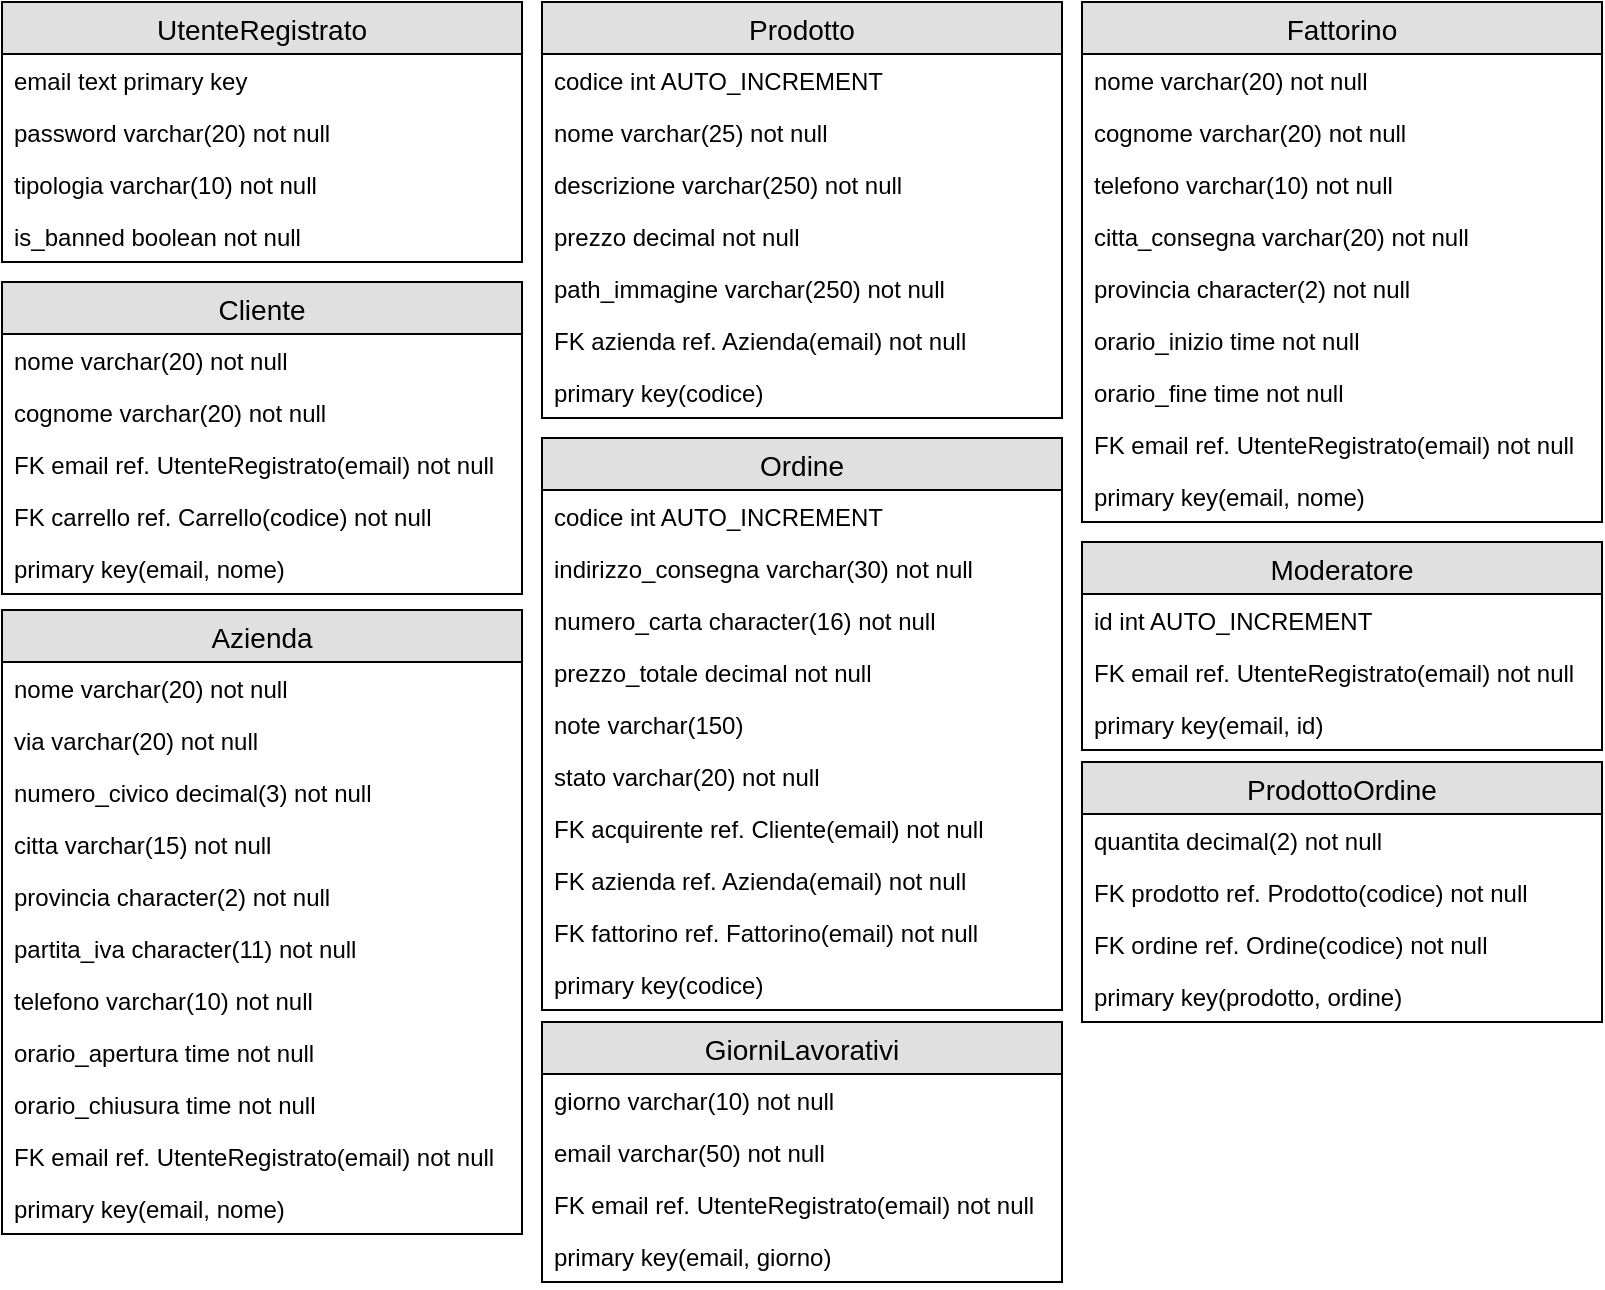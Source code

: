 <mxfile version="12.3.7" type="device" pages="1"><diagram id="85LuzKL_c4HbYvfZT2sP" name="Pagina-1"><mxGraphModel dx="1939" dy="979" grid="1" gridSize="10" guides="1" tooltips="1" connect="1" arrows="1" fold="1" page="1" pageScale="1" pageWidth="827" pageHeight="1169" math="0" shadow="0"><root><mxCell id="0"/><mxCell id="1" parent="0"/><mxCell id="py9edLyc-tWd0My7EIt6-1" value="UtenteRegistrato" style="swimlane;fontStyle=0;childLayout=stackLayout;horizontal=1;startSize=26;fillColor=#e0e0e0;horizontalStack=0;resizeParent=1;resizeParentMax=0;resizeLast=0;collapsible=1;marginBottom=0;swimlaneFillColor=#ffffff;align=center;fontSize=14;" parent="1" vertex="1"><mxGeometry x="40" y="40" width="260" height="130" as="geometry"/></mxCell><mxCell id="py9edLyc-tWd0My7EIt6-2" value="email text primary key" style="text;strokeColor=none;fillColor=none;spacingLeft=4;spacingRight=4;overflow=hidden;rotatable=0;points=[[0,0.5],[1,0.5]];portConstraint=eastwest;fontSize=12;" parent="py9edLyc-tWd0My7EIt6-1" vertex="1"><mxGeometry y="26" width="260" height="26" as="geometry"/></mxCell><mxCell id="py9edLyc-tWd0My7EIt6-3" value="password varchar(20) not null" style="text;strokeColor=none;fillColor=none;spacingLeft=4;spacingRight=4;overflow=hidden;rotatable=0;points=[[0,0.5],[1,0.5]];portConstraint=eastwest;fontSize=12;" parent="py9edLyc-tWd0My7EIt6-1" vertex="1"><mxGeometry y="52" width="260" height="26" as="geometry"/></mxCell><mxCell id="py9edLyc-tWd0My7EIt6-4" value="tipologia varchar(10) not null" style="text;strokeColor=none;fillColor=none;spacingLeft=4;spacingRight=4;overflow=hidden;rotatable=0;points=[[0,0.5],[1,0.5]];portConstraint=eastwest;fontSize=12;" parent="py9edLyc-tWd0My7EIt6-1" vertex="1"><mxGeometry y="78" width="260" height="26" as="geometry"/></mxCell><mxCell id="plscKms_ZSGpTgCb4Nuk-16" value="is_banned boolean not null" style="text;strokeColor=none;fillColor=none;spacingLeft=4;spacingRight=4;overflow=hidden;rotatable=0;points=[[0,0.5],[1,0.5]];portConstraint=eastwest;fontSize=12;" parent="py9edLyc-tWd0My7EIt6-1" vertex="1"><mxGeometry y="104" width="260" height="26" as="geometry"/></mxCell><mxCell id="plscKms_ZSGpTgCb4Nuk-6" value="Cliente" style="swimlane;fontStyle=0;childLayout=stackLayout;horizontal=1;startSize=26;fillColor=#e0e0e0;horizontalStack=0;resizeParent=1;resizeParentMax=0;resizeLast=0;collapsible=1;marginBottom=0;swimlaneFillColor=#ffffff;align=center;fontSize=14;" parent="1" vertex="1"><mxGeometry x="40" y="180" width="260" height="156" as="geometry"/></mxCell><mxCell id="plscKms_ZSGpTgCb4Nuk-8" value="nome varchar(20) not null" style="text;strokeColor=none;fillColor=none;spacingLeft=4;spacingRight=4;overflow=hidden;rotatable=0;points=[[0,0.5],[1,0.5]];portConstraint=eastwest;fontSize=12;" parent="plscKms_ZSGpTgCb4Nuk-6" vertex="1"><mxGeometry y="26" width="260" height="26" as="geometry"/></mxCell><mxCell id="plscKms_ZSGpTgCb4Nuk-9" value="cognome varchar(20) not null" style="text;strokeColor=none;fillColor=none;spacingLeft=4;spacingRight=4;overflow=hidden;rotatable=0;points=[[0,0.5],[1,0.5]];portConstraint=eastwest;fontSize=12;" parent="plscKms_ZSGpTgCb4Nuk-6" vertex="1"><mxGeometry y="52" width="260" height="26" as="geometry"/></mxCell><mxCell id="plscKms_ZSGpTgCb4Nuk-19" value="FK email ref. UtenteRegistrato(email) not null" style="text;strokeColor=none;fillColor=none;spacingLeft=4;spacingRight=4;overflow=hidden;rotatable=0;points=[[0,0.5],[1,0.5]];portConstraint=eastwest;fontSize=12;" parent="plscKms_ZSGpTgCb4Nuk-6" vertex="1"><mxGeometry y="78" width="260" height="26" as="geometry"/></mxCell><mxCell id="uDAPxce4U9wjJS62TjSw-6" value="FK carrello ref. Carrello(codice) not null" style="text;strokeColor=none;fillColor=none;spacingLeft=4;spacingRight=4;overflow=hidden;rotatable=0;points=[[0,0.5],[1,0.5]];portConstraint=eastwest;fontSize=12;" parent="plscKms_ZSGpTgCb4Nuk-6" vertex="1"><mxGeometry y="104" width="260" height="26" as="geometry"/></mxCell><mxCell id="plscKms_ZSGpTgCb4Nuk-25" value="primary key(email, nome)" style="text;strokeColor=none;fillColor=none;spacingLeft=4;spacingRight=4;overflow=hidden;rotatable=0;points=[[0,0.5],[1,0.5]];portConstraint=eastwest;fontSize=12;" parent="plscKms_ZSGpTgCb4Nuk-6" vertex="1"><mxGeometry y="130" width="260" height="26" as="geometry"/></mxCell><mxCell id="plscKms_ZSGpTgCb4Nuk-27" value="Azienda" style="swimlane;fontStyle=0;childLayout=stackLayout;horizontal=1;startSize=26;fillColor=#e0e0e0;horizontalStack=0;resizeParent=1;resizeParentMax=0;resizeLast=0;collapsible=1;marginBottom=0;swimlaneFillColor=#ffffff;align=center;fontSize=14;" parent="1" vertex="1"><mxGeometry x="40" y="344" width="260" height="312" as="geometry"/></mxCell><mxCell id="plscKms_ZSGpTgCb4Nuk-29" value="nome varchar(20) not null" style="text;strokeColor=none;fillColor=none;spacingLeft=4;spacingRight=4;overflow=hidden;rotatable=0;points=[[0,0.5],[1,0.5]];portConstraint=eastwest;fontSize=12;" parent="plscKms_ZSGpTgCb4Nuk-27" vertex="1"><mxGeometry y="26" width="260" height="26" as="geometry"/></mxCell><mxCell id="plscKms_ZSGpTgCb4Nuk-30" value="via varchar(20) not null" style="text;strokeColor=none;fillColor=none;spacingLeft=4;spacingRight=4;overflow=hidden;rotatable=0;points=[[0,0.5],[1,0.5]];portConstraint=eastwest;fontSize=12;" parent="plscKms_ZSGpTgCb4Nuk-27" vertex="1"><mxGeometry y="52" width="260" height="26" as="geometry"/></mxCell><mxCell id="plscKms_ZSGpTgCb4Nuk-45" value="numero_civico decimal(3) not null" style="text;strokeColor=none;fillColor=none;spacingLeft=4;spacingRight=4;overflow=hidden;rotatable=0;points=[[0,0.5],[1,0.5]];portConstraint=eastwest;fontSize=12;" parent="plscKms_ZSGpTgCb4Nuk-27" vertex="1"><mxGeometry y="78" width="260" height="26" as="geometry"/></mxCell><mxCell id="plscKms_ZSGpTgCb4Nuk-46" value="citta varchar(15) not null" style="text;strokeColor=none;fillColor=none;spacingLeft=4;spacingRight=4;overflow=hidden;rotatable=0;points=[[0,0.5],[1,0.5]];portConstraint=eastwest;fontSize=12;" parent="plscKms_ZSGpTgCb4Nuk-27" vertex="1"><mxGeometry y="104" width="260" height="26" as="geometry"/></mxCell><mxCell id="plscKms_ZSGpTgCb4Nuk-47" value="provincia character(2) not null" style="text;strokeColor=none;fillColor=none;spacingLeft=4;spacingRight=4;overflow=hidden;rotatable=0;points=[[0,0.5],[1,0.5]];portConstraint=eastwest;fontSize=12;" parent="plscKms_ZSGpTgCb4Nuk-27" vertex="1"><mxGeometry y="130" width="260" height="26" as="geometry"/></mxCell><mxCell id="plscKms_ZSGpTgCb4Nuk-50" value="partita_iva character(11) not null" style="text;strokeColor=none;fillColor=none;spacingLeft=4;spacingRight=4;overflow=hidden;rotatable=0;points=[[0,0.5],[1,0.5]];portConstraint=eastwest;fontSize=12;" parent="plscKms_ZSGpTgCb4Nuk-27" vertex="1"><mxGeometry y="156" width="260" height="26" as="geometry"/></mxCell><mxCell id="plscKms_ZSGpTgCb4Nuk-51" value="telefono varchar(10) not null" style="text;strokeColor=none;fillColor=none;spacingLeft=4;spacingRight=4;overflow=hidden;rotatable=0;points=[[0,0.5],[1,0.5]];portConstraint=eastwest;fontSize=12;" parent="plscKms_ZSGpTgCb4Nuk-27" vertex="1"><mxGeometry y="182" width="260" height="26" as="geometry"/></mxCell><mxCell id="plscKms_ZSGpTgCb4Nuk-73" value="orario_apertura time not null" style="text;strokeColor=none;fillColor=none;spacingLeft=4;spacingRight=4;overflow=hidden;rotatable=0;points=[[0,0.5],[1,0.5]];portConstraint=eastwest;fontSize=12;" parent="plscKms_ZSGpTgCb4Nuk-27" vertex="1"><mxGeometry y="208" width="260" height="26" as="geometry"/></mxCell><mxCell id="plscKms_ZSGpTgCb4Nuk-74" value="orario_chiusura time not null" style="text;strokeColor=none;fillColor=none;spacingLeft=4;spacingRight=4;overflow=hidden;rotatable=0;points=[[0,0.5],[1,0.5]];portConstraint=eastwest;fontSize=12;" parent="plscKms_ZSGpTgCb4Nuk-27" vertex="1"><mxGeometry y="234" width="260" height="26" as="geometry"/></mxCell><mxCell id="plscKms_ZSGpTgCb4Nuk-52" value="FK email ref. UtenteRegistrato(email) not null" style="text;strokeColor=none;fillColor=none;spacingLeft=4;spacingRight=4;overflow=hidden;rotatable=0;points=[[0,0.5],[1,0.5]];portConstraint=eastwest;fontSize=12;" parent="plscKms_ZSGpTgCb4Nuk-27" vertex="1"><mxGeometry y="260" width="260" height="26" as="geometry"/></mxCell><mxCell id="plscKms_ZSGpTgCb4Nuk-66" value="primary key(email, nome)" style="text;strokeColor=none;fillColor=none;spacingLeft=4;spacingRight=4;overflow=hidden;rotatable=0;points=[[0,0.5],[1,0.5]];portConstraint=eastwest;fontSize=12;" parent="plscKms_ZSGpTgCb4Nuk-27" vertex="1"><mxGeometry y="286" width="260" height="26" as="geometry"/></mxCell><mxCell id="plscKms_ZSGpTgCb4Nuk-67" value="Fattorino" style="swimlane;fontStyle=0;childLayout=stackLayout;horizontal=1;startSize=26;fillColor=#e0e0e0;horizontalStack=0;resizeParent=1;resizeParentMax=0;resizeLast=0;collapsible=1;marginBottom=0;swimlaneFillColor=#ffffff;align=center;fontSize=14;" parent="1" vertex="1"><mxGeometry x="580" y="40" width="260" height="260" as="geometry"/></mxCell><mxCell id="plscKms_ZSGpTgCb4Nuk-69" value="nome varchar(20) not null" style="text;strokeColor=none;fillColor=none;spacingLeft=4;spacingRight=4;overflow=hidden;rotatable=0;points=[[0,0.5],[1,0.5]];portConstraint=eastwest;fontSize=12;" parent="plscKms_ZSGpTgCb4Nuk-67" vertex="1"><mxGeometry y="26" width="260" height="26" as="geometry"/></mxCell><mxCell id="plscKms_ZSGpTgCb4Nuk-70" value="cognome varchar(20) not null" style="text;strokeColor=none;fillColor=none;spacingLeft=4;spacingRight=4;overflow=hidden;rotatable=0;points=[[0,0.5],[1,0.5]];portConstraint=eastwest;fontSize=12;" parent="plscKms_ZSGpTgCb4Nuk-67" vertex="1"><mxGeometry y="52" width="260" height="26" as="geometry"/></mxCell><mxCell id="plscKms_ZSGpTgCb4Nuk-75" value="telefono varchar(10) not null" style="text;strokeColor=none;fillColor=none;spacingLeft=4;spacingRight=4;overflow=hidden;rotatable=0;points=[[0,0.5],[1,0.5]];portConstraint=eastwest;fontSize=12;" parent="plscKms_ZSGpTgCb4Nuk-67" vertex="1"><mxGeometry y="78" width="260" height="26" as="geometry"/></mxCell><mxCell id="plscKms_ZSGpTgCb4Nuk-76" value="citta_consegna varchar(20) not null" style="text;strokeColor=none;fillColor=none;spacingLeft=4;spacingRight=4;overflow=hidden;rotatable=0;points=[[0,0.5],[1,0.5]];portConstraint=eastwest;fontSize=12;" parent="plscKms_ZSGpTgCb4Nuk-67" vertex="1"><mxGeometry y="104" width="260" height="26" as="geometry"/></mxCell><mxCell id="plscKms_ZSGpTgCb4Nuk-77" value="provincia character(2) not null" style="text;strokeColor=none;fillColor=none;spacingLeft=4;spacingRight=4;overflow=hidden;rotatable=0;points=[[0,0.5],[1,0.5]];portConstraint=eastwest;fontSize=12;" parent="plscKms_ZSGpTgCb4Nuk-67" vertex="1"><mxGeometry y="130" width="260" height="26" as="geometry"/></mxCell><mxCell id="plscKms_ZSGpTgCb4Nuk-78" value="orario_inizio time not null" style="text;strokeColor=none;fillColor=none;spacingLeft=4;spacingRight=4;overflow=hidden;rotatable=0;points=[[0,0.5],[1,0.5]];portConstraint=eastwest;fontSize=12;" parent="plscKms_ZSGpTgCb4Nuk-67" vertex="1"><mxGeometry y="156" width="260" height="26" as="geometry"/></mxCell><mxCell id="plscKms_ZSGpTgCb4Nuk-79" value="orario_fine time not null" style="text;strokeColor=none;fillColor=none;spacingLeft=4;spacingRight=4;overflow=hidden;rotatable=0;points=[[0,0.5],[1,0.5]];portConstraint=eastwest;fontSize=12;" parent="plscKms_ZSGpTgCb4Nuk-67" vertex="1"><mxGeometry y="182" width="260" height="26" as="geometry"/></mxCell><mxCell id="plscKms_ZSGpTgCb4Nuk-71" value="FK email ref. UtenteRegistrato(email) not null" style="text;strokeColor=none;fillColor=none;spacingLeft=4;spacingRight=4;overflow=hidden;rotatable=0;points=[[0,0.5],[1,0.5]];portConstraint=eastwest;fontSize=12;" parent="plscKms_ZSGpTgCb4Nuk-67" vertex="1"><mxGeometry y="208" width="260" height="26" as="geometry"/></mxCell><mxCell id="plscKms_ZSGpTgCb4Nuk-72" value="primary key(email, nome)" style="text;strokeColor=none;fillColor=none;spacingLeft=4;spacingRight=4;overflow=hidden;rotatable=0;points=[[0,0.5],[1,0.5]];portConstraint=eastwest;fontSize=12;" parent="plscKms_ZSGpTgCb4Nuk-67" vertex="1"><mxGeometry y="234" width="260" height="26" as="geometry"/></mxCell><mxCell id="plscKms_ZSGpTgCb4Nuk-80" value="Moderatore" style="swimlane;fontStyle=0;childLayout=stackLayout;horizontal=1;startSize=26;fillColor=#e0e0e0;horizontalStack=0;resizeParent=1;resizeParentMax=0;resizeLast=0;collapsible=1;marginBottom=0;swimlaneFillColor=#ffffff;align=center;fontSize=14;" parent="1" vertex="1"><mxGeometry x="580" y="310" width="260" height="104" as="geometry"/></mxCell><mxCell id="plscKms_ZSGpTgCb4Nuk-81" value="id int AUTO_INCREMENT" style="text;strokeColor=none;fillColor=none;spacingLeft=4;spacingRight=4;overflow=hidden;rotatable=0;points=[[0,0.5],[1,0.5]];portConstraint=eastwest;fontSize=12;" parent="plscKms_ZSGpTgCb4Nuk-80" vertex="1"><mxGeometry y="26" width="260" height="26" as="geometry"/></mxCell><mxCell id="plscKms_ZSGpTgCb4Nuk-84" value="FK email ref. UtenteRegistrato(email) not null" style="text;strokeColor=none;fillColor=none;spacingLeft=4;spacingRight=4;overflow=hidden;rotatable=0;points=[[0,0.5],[1,0.5]];portConstraint=eastwest;fontSize=12;" parent="plscKms_ZSGpTgCb4Nuk-80" vertex="1"><mxGeometry y="52" width="260" height="26" as="geometry"/></mxCell><mxCell id="plscKms_ZSGpTgCb4Nuk-85" value="primary key(email, id)" style="text;strokeColor=none;fillColor=none;spacingLeft=4;spacingRight=4;overflow=hidden;rotatable=0;points=[[0,0.5],[1,0.5]];portConstraint=eastwest;fontSize=12;" parent="plscKms_ZSGpTgCb4Nuk-80" vertex="1"><mxGeometry y="78" width="260" height="26" as="geometry"/></mxCell><mxCell id="plscKms_ZSGpTgCb4Nuk-86" value="GiorniLavorativi" style="swimlane;fontStyle=0;childLayout=stackLayout;horizontal=1;startSize=26;fillColor=#e0e0e0;horizontalStack=0;resizeParent=1;resizeParentMax=0;resizeLast=0;collapsible=1;marginBottom=0;swimlaneFillColor=#ffffff;align=center;fontSize=14;" parent="1" vertex="1"><mxGeometry x="310" y="550" width="260" height="130" as="geometry"/></mxCell><mxCell id="plscKms_ZSGpTgCb4Nuk-87" value="giorno varchar(10) not null" style="text;strokeColor=none;fillColor=none;spacingLeft=4;spacingRight=4;overflow=hidden;rotatable=0;points=[[0,0.5],[1,0.5]];portConstraint=eastwest;fontSize=12;" parent="plscKms_ZSGpTgCb4Nuk-86" vertex="1"><mxGeometry y="26" width="260" height="26" as="geometry"/></mxCell><mxCell id="plscKms_ZSGpTgCb4Nuk-88" value="email varchar(50) not null" style="text;strokeColor=none;fillColor=none;spacingLeft=4;spacingRight=4;overflow=hidden;rotatable=0;points=[[0,0.5],[1,0.5]];portConstraint=eastwest;fontSize=12;" parent="plscKms_ZSGpTgCb4Nuk-86" vertex="1"><mxGeometry y="52" width="260" height="26" as="geometry"/></mxCell><mxCell id="plscKms_ZSGpTgCb4Nuk-90" value="FK email ref. UtenteRegistrato(email) not null" style="text;strokeColor=none;fillColor=none;spacingLeft=4;spacingRight=4;overflow=hidden;rotatable=0;points=[[0,0.5],[1,0.5]];portConstraint=eastwest;fontSize=12;" parent="plscKms_ZSGpTgCb4Nuk-86" vertex="1"><mxGeometry y="78" width="260" height="26" as="geometry"/></mxCell><mxCell id="plscKms_ZSGpTgCb4Nuk-89" value="primary key(email, giorno)" style="text;strokeColor=none;fillColor=none;spacingLeft=4;spacingRight=4;overflow=hidden;rotatable=0;points=[[0,0.5],[1,0.5]];portConstraint=eastwest;fontSize=12;" parent="plscKms_ZSGpTgCb4Nuk-86" vertex="1"><mxGeometry y="104" width="260" height="26" as="geometry"/></mxCell><mxCell id="uDAPxce4U9wjJS62TjSw-2" value="Prodotto" style="swimlane;fontStyle=0;childLayout=stackLayout;horizontal=1;startSize=26;fillColor=#e0e0e0;horizontalStack=0;resizeParent=1;resizeParentMax=0;resizeLast=0;collapsible=1;marginBottom=0;swimlaneFillColor=#ffffff;align=center;fontSize=14;" parent="1" vertex="1"><mxGeometry x="310" y="40" width="260" height="208" as="geometry"/></mxCell><mxCell id="uDAPxce4U9wjJS62TjSw-3" value="codice int AUTO_INCREMENT" style="text;strokeColor=none;fillColor=none;spacingLeft=4;spacingRight=4;overflow=hidden;rotatable=0;points=[[0,0.5],[1,0.5]];portConstraint=eastwest;fontSize=12;" parent="uDAPxce4U9wjJS62TjSw-2" vertex="1"><mxGeometry y="26" width="260" height="26" as="geometry"/></mxCell><mxCell id="uDAPxce4U9wjJS62TjSw-4" value="nome varchar(25) not null" style="text;strokeColor=none;fillColor=none;spacingLeft=4;spacingRight=4;overflow=hidden;rotatable=0;points=[[0,0.5],[1,0.5]];portConstraint=eastwest;fontSize=12;" parent="uDAPxce4U9wjJS62TjSw-2" vertex="1"><mxGeometry y="52" width="260" height="26" as="geometry"/></mxCell><mxCell id="uDAPxce4U9wjJS62TjSw-5" value="descrizione varchar(250) not null" style="text;strokeColor=none;fillColor=none;spacingLeft=4;spacingRight=4;overflow=hidden;rotatable=0;points=[[0,0.5],[1,0.5]];portConstraint=eastwest;fontSize=12;" parent="uDAPxce4U9wjJS62TjSw-2" vertex="1"><mxGeometry y="78" width="260" height="26" as="geometry"/></mxCell><mxCell id="uDAPxce4U9wjJS62TjSw-9" value="prezzo decimal not null" style="text;strokeColor=none;fillColor=none;spacingLeft=4;spacingRight=4;overflow=hidden;rotatable=0;points=[[0,0.5],[1,0.5]];portConstraint=eastwest;fontSize=12;" parent="uDAPxce4U9wjJS62TjSw-2" vertex="1"><mxGeometry y="104" width="260" height="26" as="geometry"/></mxCell><mxCell id="uDAPxce4U9wjJS62TjSw-10" value="path_immagine varchar(250) not null" style="text;strokeColor=none;fillColor=none;spacingLeft=4;spacingRight=4;overflow=hidden;rotatable=0;points=[[0,0.5],[1,0.5]];portConstraint=eastwest;fontSize=12;" parent="uDAPxce4U9wjJS62TjSw-2" vertex="1"><mxGeometry y="130" width="260" height="26" as="geometry"/></mxCell><mxCell id="uDAPxce4U9wjJS62TjSw-11" value="FK azienda ref. Azienda(email) not null" style="text;strokeColor=none;fillColor=none;spacingLeft=4;spacingRight=4;overflow=hidden;rotatable=0;points=[[0,0.5],[1,0.5]];portConstraint=eastwest;fontSize=12;" parent="uDAPxce4U9wjJS62TjSw-2" vertex="1"><mxGeometry y="156" width="260" height="26" as="geometry"/></mxCell><mxCell id="uDAPxce4U9wjJS62TjSw-12" value="primary key(codice)" style="text;strokeColor=none;fillColor=none;spacingLeft=4;spacingRight=4;overflow=hidden;rotatable=0;points=[[0,0.5],[1,0.5]];portConstraint=eastwest;fontSize=12;" parent="uDAPxce4U9wjJS62TjSw-2" vertex="1"><mxGeometry y="182" width="260" height="26" as="geometry"/></mxCell><mxCell id="uDAPxce4U9wjJS62TjSw-22" value="Ordine" style="swimlane;fontStyle=0;childLayout=stackLayout;horizontal=1;startSize=26;fillColor=#e0e0e0;horizontalStack=0;resizeParent=1;resizeParentMax=0;resizeLast=0;collapsible=1;marginBottom=0;swimlaneFillColor=#ffffff;align=center;fontSize=14;" parent="1" vertex="1"><mxGeometry x="310" y="258" width="260" height="286" as="geometry"/></mxCell><mxCell id="uDAPxce4U9wjJS62TjSw-23" value="codice int AUTO_INCREMENT" style="text;strokeColor=none;fillColor=none;spacingLeft=4;spacingRight=4;overflow=hidden;rotatable=0;points=[[0,0.5],[1,0.5]];portConstraint=eastwest;fontSize=12;" parent="uDAPxce4U9wjJS62TjSw-22" vertex="1"><mxGeometry y="26" width="260" height="26" as="geometry"/></mxCell><mxCell id="uDAPxce4U9wjJS62TjSw-24" value="indirizzo_consegna varchar(30) not null" style="text;strokeColor=none;fillColor=none;spacingLeft=4;spacingRight=4;overflow=hidden;rotatable=0;points=[[0,0.5],[1,0.5]];portConstraint=eastwest;fontSize=12;" parent="uDAPxce4U9wjJS62TjSw-22" vertex="1"><mxGeometry y="52" width="260" height="26" as="geometry"/></mxCell><mxCell id="uDAPxce4U9wjJS62TjSw-25" value="numero_carta character(16) not null" style="text;strokeColor=none;fillColor=none;spacingLeft=4;spacingRight=4;overflow=hidden;rotatable=0;points=[[0,0.5],[1,0.5]];portConstraint=eastwest;fontSize=12;" parent="uDAPxce4U9wjJS62TjSw-22" vertex="1"><mxGeometry y="78" width="260" height="26" as="geometry"/></mxCell><mxCell id="uDAPxce4U9wjJS62TjSw-26" value="prezzo_totale decimal not null" style="text;strokeColor=none;fillColor=none;spacingLeft=4;spacingRight=4;overflow=hidden;rotatable=0;points=[[0,0.5],[1,0.5]];portConstraint=eastwest;fontSize=12;" parent="uDAPxce4U9wjJS62TjSw-22" vertex="1"><mxGeometry y="104" width="260" height="26" as="geometry"/></mxCell><mxCell id="uDAPxce4U9wjJS62TjSw-27" value="note varchar(150)" style="text;strokeColor=none;fillColor=none;spacingLeft=4;spacingRight=4;overflow=hidden;rotatable=0;points=[[0,0.5],[1,0.5]];portConstraint=eastwest;fontSize=12;" parent="uDAPxce4U9wjJS62TjSw-22" vertex="1"><mxGeometry y="130" width="260" height="26" as="geometry"/></mxCell><mxCell id="uDAPxce4U9wjJS62TjSw-28" value="stato varchar(20) not null" style="text;strokeColor=none;fillColor=none;spacingLeft=4;spacingRight=4;overflow=hidden;rotatable=0;points=[[0,0.5],[1,0.5]];portConstraint=eastwest;fontSize=12;" parent="uDAPxce4U9wjJS62TjSw-22" vertex="1"><mxGeometry y="156" width="260" height="26" as="geometry"/></mxCell><mxCell id="uDAPxce4U9wjJS62TjSw-30" value="FK acquirente ref. Cliente(email) not null" style="text;strokeColor=none;fillColor=none;spacingLeft=4;spacingRight=4;overflow=hidden;rotatable=0;points=[[0,0.5],[1,0.5]];portConstraint=eastwest;fontSize=12;" parent="uDAPxce4U9wjJS62TjSw-22" vertex="1"><mxGeometry y="182" width="260" height="26" as="geometry"/></mxCell><mxCell id="uDAPxce4U9wjJS62TjSw-32" value="FK azienda ref. Azienda(email) not null" style="text;strokeColor=none;fillColor=none;spacingLeft=4;spacingRight=4;overflow=hidden;rotatable=0;points=[[0,0.5],[1,0.5]];portConstraint=eastwest;fontSize=12;" parent="uDAPxce4U9wjJS62TjSw-22" vertex="1"><mxGeometry y="208" width="260" height="26" as="geometry"/></mxCell><mxCell id="uDAPxce4U9wjJS62TjSw-31" value="FK fattorino ref. Fattorino(email) not null" style="text;strokeColor=none;fillColor=none;spacingLeft=4;spacingRight=4;overflow=hidden;rotatable=0;points=[[0,0.5],[1,0.5]];portConstraint=eastwest;fontSize=12;" parent="uDAPxce4U9wjJS62TjSw-22" vertex="1"><mxGeometry y="234" width="260" height="26" as="geometry"/></mxCell><mxCell id="uDAPxce4U9wjJS62TjSw-29" value="primary key(codice)" style="text;strokeColor=none;fillColor=none;spacingLeft=4;spacingRight=4;overflow=hidden;rotatable=0;points=[[0,0.5],[1,0.5]];portConstraint=eastwest;fontSize=12;" parent="uDAPxce4U9wjJS62TjSw-22" vertex="1"><mxGeometry y="260" width="260" height="26" as="geometry"/></mxCell><mxCell id="XO7KzBFcmzpcc14GJsEK-1" value="ProdottoOrdine" style="swimlane;fontStyle=0;childLayout=stackLayout;horizontal=1;startSize=26;fillColor=#e0e0e0;horizontalStack=0;resizeParent=1;resizeParentMax=0;resizeLast=0;collapsible=1;marginBottom=0;swimlaneFillColor=#ffffff;align=center;fontSize=14;" parent="1" vertex="1"><mxGeometry x="580" y="420" width="260" height="130" as="geometry"/></mxCell><mxCell id="XO7KzBFcmzpcc14GJsEK-2" value="quantita decimal(2) not null" style="text;strokeColor=none;fillColor=none;spacingLeft=4;spacingRight=4;overflow=hidden;rotatable=0;points=[[0,0.5],[1,0.5]];portConstraint=eastwest;fontSize=12;" parent="XO7KzBFcmzpcc14GJsEK-1" vertex="1"><mxGeometry y="26" width="260" height="26" as="geometry"/></mxCell><mxCell id="XO7KzBFcmzpcc14GJsEK-3" value="FK prodotto ref. Prodotto(codice) not null" style="text;strokeColor=none;fillColor=none;spacingLeft=4;spacingRight=4;overflow=hidden;rotatable=0;points=[[0,0.5],[1,0.5]];portConstraint=eastwest;fontSize=12;" parent="XO7KzBFcmzpcc14GJsEK-1" vertex="1"><mxGeometry y="52" width="260" height="26" as="geometry"/></mxCell><mxCell id="XO7KzBFcmzpcc14GJsEK-4" value="FK ordine ref. Ordine(codice) not null" style="text;strokeColor=none;fillColor=none;spacingLeft=4;spacingRight=4;overflow=hidden;rotatable=0;points=[[0,0.5],[1,0.5]];portConstraint=eastwest;fontSize=12;" parent="XO7KzBFcmzpcc14GJsEK-1" vertex="1"><mxGeometry y="78" width="260" height="26" as="geometry"/></mxCell><mxCell id="XO7KzBFcmzpcc14GJsEK-5" value="primary key(prodotto, ordine)" style="text;strokeColor=none;fillColor=none;spacingLeft=4;spacingRight=4;overflow=hidden;rotatable=0;points=[[0,0.5],[1,0.5]];portConstraint=eastwest;fontSize=12;" parent="XO7KzBFcmzpcc14GJsEK-1" vertex="1"><mxGeometry y="104" width="260" height="26" as="geometry"/></mxCell></root></mxGraphModel></diagram></mxfile>